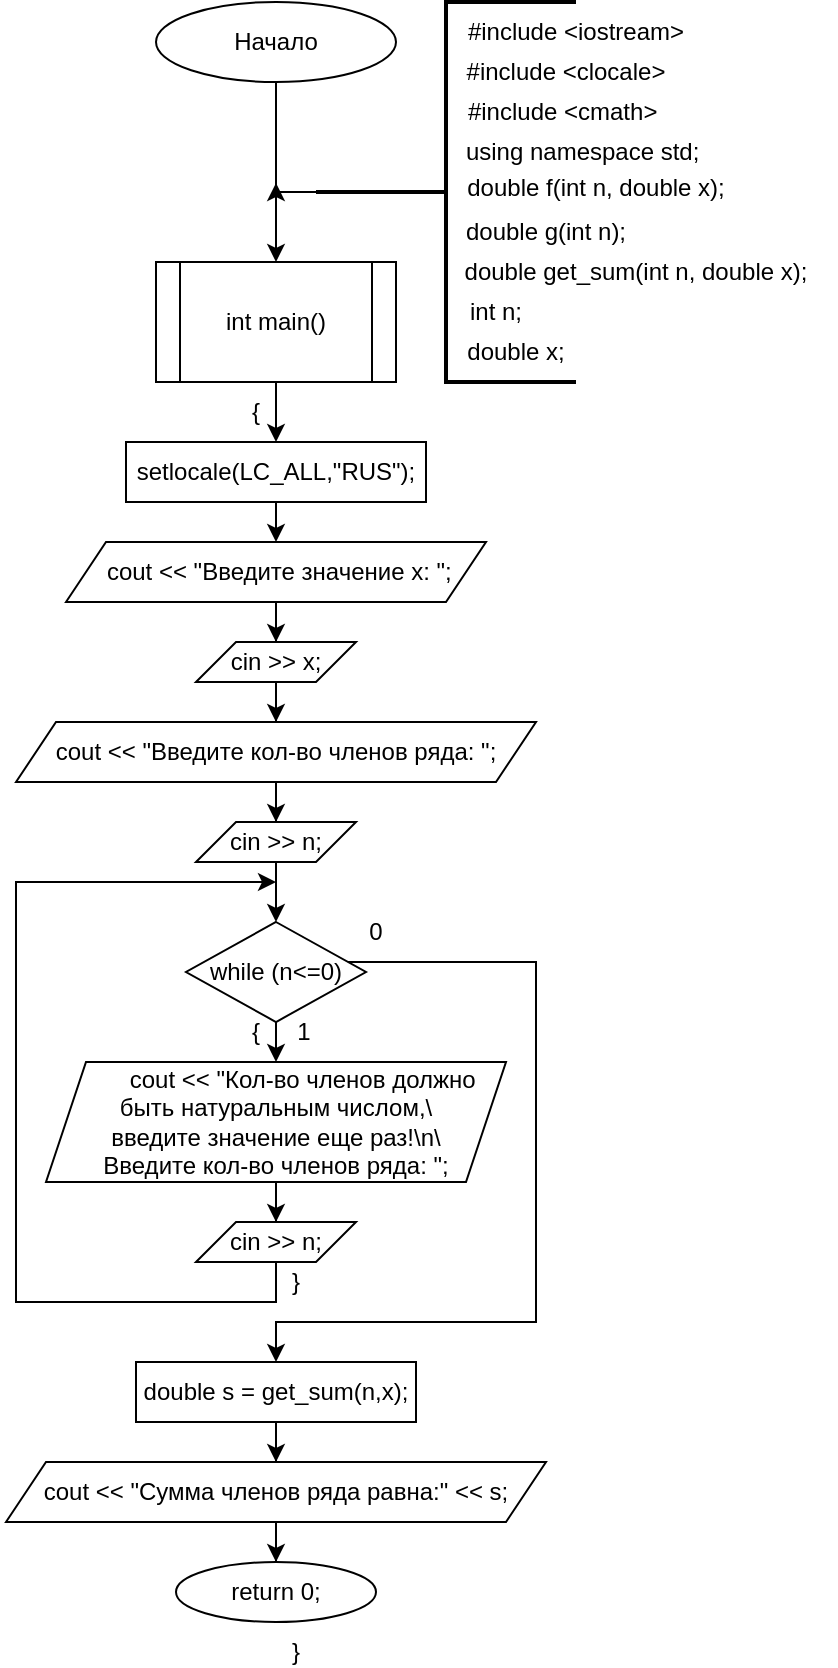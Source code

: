 <mxfile version="25.0.2">
  <diagram name="Страница — 1" id="C-drUPW33x2Zt6dfCn86">
    <mxGraphModel dx="1362" dy="2053" grid="1" gridSize="10" guides="1" tooltips="1" connect="1" arrows="1" fold="1" page="1" pageScale="1" pageWidth="827" pageHeight="1169" math="0" shadow="0">
      <root>
        <mxCell id="0" />
        <mxCell id="1" parent="0" />
        <mxCell id="6_Jl2t81EVsBpzzJ7YuF-3" style="edgeStyle=orthogonalEdgeStyle;rounded=0;orthogonalLoop=1;jettySize=auto;html=1;" parent="1" source="6_Jl2t81EVsBpzzJ7YuF-1" target="6_Jl2t81EVsBpzzJ7YuF-2" edge="1">
          <mxGeometry relative="1" as="geometry">
            <Array as="points">
              <mxPoint x="400" y="70" />
              <mxPoint x="400" y="70" />
            </Array>
          </mxGeometry>
        </mxCell>
        <mxCell id="6_Jl2t81EVsBpzzJ7YuF-1" value="Начало" style="ellipse;whiteSpace=wrap;html=1;" parent="1" vertex="1">
          <mxGeometry x="340" width="120" height="40" as="geometry" />
        </mxCell>
        <mxCell id="6_Jl2t81EVsBpzzJ7YuF-24" style="edgeStyle=orthogonalEdgeStyle;rounded=0;orthogonalLoop=1;jettySize=auto;html=1;entryX=0.5;entryY=0;entryDx=0;entryDy=0;" parent="1" source="6_Jl2t81EVsBpzzJ7YuF-2" target="pyncbqpoMCiFRa6oQzva-6" edge="1">
          <mxGeometry relative="1" as="geometry">
            <mxPoint x="400" y="160" as="targetPoint" />
          </mxGeometry>
        </mxCell>
        <mxCell id="6_Jl2t81EVsBpzzJ7YuF-2" value="int main()" style="shape=process;whiteSpace=wrap;html=1;backgroundOutline=1;" parent="1" vertex="1">
          <mxGeometry x="340" y="130" width="120" height="60" as="geometry" />
        </mxCell>
        <mxCell id="pyncbqpoMCiFRa6oQzva-40" style="edgeStyle=orthogonalEdgeStyle;rounded=0;orthogonalLoop=1;jettySize=auto;html=1;" edge="1" parent="1" source="6_Jl2t81EVsBpzzJ7YuF-4">
          <mxGeometry relative="1" as="geometry">
            <mxPoint x="400" y="90" as="targetPoint" />
          </mxGeometry>
        </mxCell>
        <mxCell id="6_Jl2t81EVsBpzzJ7YuF-4" value="" style="strokeWidth=2;html=1;shape=mxgraph.flowchart.annotation_2;align=left;labelPosition=right;pointerEvents=1;" parent="1" vertex="1">
          <mxGeometry x="420" width="130" height="190" as="geometry" />
        </mxCell>
        <mxCell id="6_Jl2t81EVsBpzzJ7YuF-7" value="#include &amp;lt;iostream&amp;gt;" style="text;html=1;align=center;verticalAlign=middle;whiteSpace=wrap;rounded=0;" parent="1" vertex="1">
          <mxGeometry x="490" width="120" height="30" as="geometry" />
        </mxCell>
        <mxCell id="6_Jl2t81EVsBpzzJ7YuF-8" value="#include &amp;lt;clocale&amp;gt;" style="text;html=1;align=center;verticalAlign=middle;whiteSpace=wrap;rounded=0;" parent="1" vertex="1">
          <mxGeometry x="490" y="20" width="110" height="30" as="geometry" />
        </mxCell>
        <mxCell id="6_Jl2t81EVsBpzzJ7YuF-9" value="using namespace std;&amp;nbsp;" style="text;html=1;align=center;verticalAlign=middle;whiteSpace=wrap;rounded=0;" parent="1" vertex="1">
          <mxGeometry x="490" y="60" width="130" height="30" as="geometry" />
        </mxCell>
        <mxCell id="qF4Yl-R-xC2ym-JYLEXO-3" value="#include &amp;lt;cmath&amp;gt;&amp;nbsp;" style="text;html=1;align=center;verticalAlign=middle;whiteSpace=wrap;rounded=0;" parent="1" vertex="1">
          <mxGeometry x="490" y="40" width="110" height="30" as="geometry" />
        </mxCell>
        <mxCell id="pyncbqpoMCiFRa6oQzva-2" value="int n;" style="text;html=1;align=center;verticalAlign=middle;whiteSpace=wrap;rounded=0;" vertex="1" parent="1">
          <mxGeometry x="480" y="140" width="60" height="30" as="geometry" />
        </mxCell>
        <mxCell id="pyncbqpoMCiFRa6oQzva-4" value="double x;" style="text;html=1;align=center;verticalAlign=middle;whiteSpace=wrap;rounded=0;" vertex="1" parent="1">
          <mxGeometry x="490" y="160" width="60" height="30" as="geometry" />
        </mxCell>
        <mxCell id="pyncbqpoMCiFRa6oQzva-7" style="edgeStyle=orthogonalEdgeStyle;rounded=0;orthogonalLoop=1;jettySize=auto;html=1;" edge="1" parent="1" source="pyncbqpoMCiFRa6oQzva-6">
          <mxGeometry relative="1" as="geometry">
            <mxPoint x="400" y="270" as="targetPoint" />
          </mxGeometry>
        </mxCell>
        <mxCell id="pyncbqpoMCiFRa6oQzva-6" value="setlocale(LC_ALL,&quot;RUS&quot;);" style="rounded=0;whiteSpace=wrap;html=1;" vertex="1" parent="1">
          <mxGeometry x="325" y="220" width="150" height="30" as="geometry" />
        </mxCell>
        <mxCell id="pyncbqpoMCiFRa6oQzva-13" style="edgeStyle=orthogonalEdgeStyle;rounded=0;orthogonalLoop=1;jettySize=auto;html=1;entryX=0.5;entryY=0;entryDx=0;entryDy=0;" edge="1" parent="1" source="pyncbqpoMCiFRa6oQzva-8" target="pyncbqpoMCiFRa6oQzva-10">
          <mxGeometry relative="1" as="geometry" />
        </mxCell>
        <mxCell id="pyncbqpoMCiFRa6oQzva-8" value="&amp;nbsp;cout &amp;lt;&amp;lt; &quot;Введите значение x: &quot;;" style="shape=parallelogram;perimeter=parallelogramPerimeter;whiteSpace=wrap;html=1;fixedSize=1;" vertex="1" parent="1">
          <mxGeometry x="295" y="270" width="210" height="30" as="geometry" />
        </mxCell>
        <mxCell id="pyncbqpoMCiFRa6oQzva-14" style="edgeStyle=orthogonalEdgeStyle;rounded=0;orthogonalLoop=1;jettySize=auto;html=1;entryX=0.5;entryY=0;entryDx=0;entryDy=0;" edge="1" parent="1" source="pyncbqpoMCiFRa6oQzva-10" target="pyncbqpoMCiFRa6oQzva-11">
          <mxGeometry relative="1" as="geometry" />
        </mxCell>
        <mxCell id="pyncbqpoMCiFRa6oQzva-10" value="cin &gt;&gt; x;" style="shape=parallelogram;perimeter=parallelogramPerimeter;whiteSpace=wrap;html=1;fixedSize=1;" vertex="1" parent="1">
          <mxGeometry x="360" y="320" width="80" height="20" as="geometry" />
        </mxCell>
        <mxCell id="pyncbqpoMCiFRa6oQzva-15" style="edgeStyle=orthogonalEdgeStyle;rounded=0;orthogonalLoop=1;jettySize=auto;html=1;entryX=0.5;entryY=0;entryDx=0;entryDy=0;" edge="1" parent="1" source="pyncbqpoMCiFRa6oQzva-11" target="pyncbqpoMCiFRa6oQzva-12">
          <mxGeometry relative="1" as="geometry" />
        </mxCell>
        <mxCell id="pyncbqpoMCiFRa6oQzva-11" value="cout &lt;&lt; &quot;Введите кол-во членов ряда: &quot;;" style="shape=parallelogram;perimeter=parallelogramPerimeter;whiteSpace=wrap;html=1;fixedSize=1;" vertex="1" parent="1">
          <mxGeometry x="270" y="360" width="260" height="30" as="geometry" />
        </mxCell>
        <mxCell id="pyncbqpoMCiFRa6oQzva-23" style="edgeStyle=orthogonalEdgeStyle;rounded=0;orthogonalLoop=1;jettySize=auto;html=1;entryX=0.5;entryY=0;entryDx=0;entryDy=0;" edge="1" parent="1" source="pyncbqpoMCiFRa6oQzva-12" target="pyncbqpoMCiFRa6oQzva-16">
          <mxGeometry relative="1" as="geometry" />
        </mxCell>
        <mxCell id="pyncbqpoMCiFRa6oQzva-12" value="cin &gt;&gt; n;" style="shape=parallelogram;perimeter=parallelogramPerimeter;whiteSpace=wrap;html=1;fixedSize=1;" vertex="1" parent="1">
          <mxGeometry x="360" y="410" width="80" height="20" as="geometry" />
        </mxCell>
        <mxCell id="pyncbqpoMCiFRa6oQzva-17" style="edgeStyle=orthogonalEdgeStyle;rounded=0;orthogonalLoop=1;jettySize=auto;html=1;" edge="1" parent="1" source="pyncbqpoMCiFRa6oQzva-16">
          <mxGeometry relative="1" as="geometry">
            <mxPoint x="400" y="530" as="targetPoint" />
          </mxGeometry>
        </mxCell>
        <mxCell id="pyncbqpoMCiFRa6oQzva-18" style="edgeStyle=orthogonalEdgeStyle;rounded=0;orthogonalLoop=1;jettySize=auto;html=1;" edge="1" parent="1" source="pyncbqpoMCiFRa6oQzva-16">
          <mxGeometry relative="1" as="geometry">
            <mxPoint x="400" y="680" as="targetPoint" />
            <Array as="points">
              <mxPoint x="530" y="480" />
              <mxPoint x="530" y="660" />
              <mxPoint x="400" y="660" />
            </Array>
          </mxGeometry>
        </mxCell>
        <mxCell id="pyncbqpoMCiFRa6oQzva-16" value="while (n&amp;lt;=0)" style="rhombus;whiteSpace=wrap;html=1;" vertex="1" parent="1">
          <mxGeometry x="355" y="460" width="90" height="50" as="geometry" />
        </mxCell>
        <mxCell id="pyncbqpoMCiFRa6oQzva-22" style="edgeStyle=orthogonalEdgeStyle;rounded=0;orthogonalLoop=1;jettySize=auto;html=1;entryX=0.5;entryY=0;entryDx=0;entryDy=0;" edge="1" parent="1" source="pyncbqpoMCiFRa6oQzva-19" target="pyncbqpoMCiFRa6oQzva-21">
          <mxGeometry relative="1" as="geometry" />
        </mxCell>
        <mxCell id="pyncbqpoMCiFRa6oQzva-19" value="&lt;div&gt;&amp;nbsp; &amp;nbsp; &amp;nbsp; &amp;nbsp; cout &amp;lt;&amp;lt; &quot;Кол-во членов должно быть натуральным числом,\&lt;/div&gt;&lt;div&gt;введите значение еще раз!\n\&lt;/div&gt;&lt;div&gt;Введите кол-во членов ряда: &quot;;&lt;/div&gt;" style="shape=parallelogram;perimeter=parallelogramPerimeter;whiteSpace=wrap;html=1;fixedSize=1;" vertex="1" parent="1">
          <mxGeometry x="285" y="530" width="230" height="60" as="geometry" />
        </mxCell>
        <mxCell id="pyncbqpoMCiFRa6oQzva-24" style="edgeStyle=orthogonalEdgeStyle;rounded=0;orthogonalLoop=1;jettySize=auto;html=1;" edge="1" parent="1" source="pyncbqpoMCiFRa6oQzva-21">
          <mxGeometry relative="1" as="geometry">
            <mxPoint x="400" y="440" as="targetPoint" />
            <Array as="points">
              <mxPoint x="400" y="650" />
              <mxPoint x="270" y="650" />
              <mxPoint x="270" y="440" />
            </Array>
          </mxGeometry>
        </mxCell>
        <mxCell id="pyncbqpoMCiFRa6oQzva-21" value="cin &gt;&gt; n;" style="shape=parallelogram;perimeter=parallelogramPerimeter;whiteSpace=wrap;html=1;fixedSize=1;" vertex="1" parent="1">
          <mxGeometry x="360" y="610" width="80" height="20" as="geometry" />
        </mxCell>
        <mxCell id="pyncbqpoMCiFRa6oQzva-28" style="edgeStyle=orthogonalEdgeStyle;rounded=0;orthogonalLoop=1;jettySize=auto;html=1;entryX=0.5;entryY=0;entryDx=0;entryDy=0;" edge="1" parent="1" source="pyncbqpoMCiFRa6oQzva-25" target="pyncbqpoMCiFRa6oQzva-27">
          <mxGeometry relative="1" as="geometry" />
        </mxCell>
        <mxCell id="pyncbqpoMCiFRa6oQzva-25" value="double s = get_sum(n,x);" style="rounded=0;whiteSpace=wrap;html=1;" vertex="1" parent="1">
          <mxGeometry x="330" y="680" width="140" height="30" as="geometry" />
        </mxCell>
        <mxCell id="pyncbqpoMCiFRa6oQzva-30" style="edgeStyle=orthogonalEdgeStyle;rounded=0;orthogonalLoop=1;jettySize=auto;html=1;entryX=0.5;entryY=0;entryDx=0;entryDy=0;" edge="1" parent="1" source="pyncbqpoMCiFRa6oQzva-27" target="pyncbqpoMCiFRa6oQzva-29">
          <mxGeometry relative="1" as="geometry" />
        </mxCell>
        <mxCell id="pyncbqpoMCiFRa6oQzva-27" value="cout &amp;lt;&amp;lt; &quot;Сумма членов ряда равна:&quot; &amp;lt;&amp;lt; s;" style="shape=parallelogram;perimeter=parallelogramPerimeter;whiteSpace=wrap;html=1;fixedSize=1;" vertex="1" parent="1">
          <mxGeometry x="265" y="730" width="270" height="30" as="geometry" />
        </mxCell>
        <mxCell id="pyncbqpoMCiFRa6oQzva-29" value="return 0;" style="ellipse;whiteSpace=wrap;html=1;" vertex="1" parent="1">
          <mxGeometry x="350" y="780" width="100" height="30" as="geometry" />
        </mxCell>
        <mxCell id="pyncbqpoMCiFRa6oQzva-32" value="{" style="text;html=1;align=center;verticalAlign=middle;whiteSpace=wrap;rounded=0;" vertex="1" parent="1">
          <mxGeometry x="360" y="200" width="60" height="10" as="geometry" />
        </mxCell>
        <mxCell id="pyncbqpoMCiFRa6oQzva-34" value="{" style="text;html=1;align=center;verticalAlign=middle;whiteSpace=wrap;rounded=0;" vertex="1" parent="1">
          <mxGeometry x="360" y="510" width="60" height="10" as="geometry" />
        </mxCell>
        <mxCell id="pyncbqpoMCiFRa6oQzva-35" value="}" style="text;html=1;align=center;verticalAlign=middle;whiteSpace=wrap;rounded=0;" vertex="1" parent="1">
          <mxGeometry x="380" y="820" width="60" height="10" as="geometry" />
        </mxCell>
        <mxCell id="pyncbqpoMCiFRa6oQzva-36" value="}" style="text;html=1;align=center;verticalAlign=middle;whiteSpace=wrap;rounded=0;" vertex="1" parent="1">
          <mxGeometry x="380" y="635" width="60" height="10" as="geometry" />
        </mxCell>
        <mxCell id="pyncbqpoMCiFRa6oQzva-37" value="0" style="text;html=1;align=center;verticalAlign=middle;whiteSpace=wrap;rounded=0;" vertex="1" parent="1">
          <mxGeometry x="420" y="460" width="60" height="10" as="geometry" />
        </mxCell>
        <mxCell id="pyncbqpoMCiFRa6oQzva-38" value="1" style="text;html=1;align=center;verticalAlign=middle;whiteSpace=wrap;rounded=0;" vertex="1" parent="1">
          <mxGeometry x="384" y="510" width="60" height="10" as="geometry" />
        </mxCell>
        <mxCell id="pyncbqpoMCiFRa6oQzva-41" value="double f(int n, double x);" style="text;html=1;align=center;verticalAlign=middle;whiteSpace=wrap;rounded=0;" vertex="1" parent="1">
          <mxGeometry x="475" y="80" width="170" height="25" as="geometry" />
        </mxCell>
        <mxCell id="pyncbqpoMCiFRa6oQzva-46" value="double g(int n);" style="text;html=1;align=center;verticalAlign=middle;whiteSpace=wrap;rounded=0;" vertex="1" parent="1">
          <mxGeometry x="480" y="100" width="110" height="30" as="geometry" />
        </mxCell>
        <mxCell id="pyncbqpoMCiFRa6oQzva-47" value="double get_sum(int n, double x);" style="text;html=1;align=center;verticalAlign=middle;whiteSpace=wrap;rounded=0;" vertex="1" parent="1">
          <mxGeometry x="480" y="120" width="200" height="30" as="geometry" />
        </mxCell>
      </root>
    </mxGraphModel>
  </diagram>
</mxfile>
